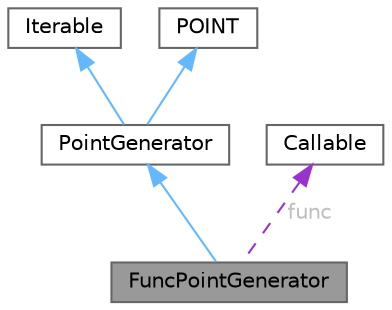 digraph "FuncPointGenerator"
{
 // LATEX_PDF_SIZE
  bgcolor="transparent";
  edge [fontname=Helvetica,fontsize=10,labelfontname=Helvetica,labelfontsize=10];
  node [fontname=Helvetica,fontsize=10,shape=box,height=0.2,width=0.4];
  Node1 [id="Node000001",label="FuncPointGenerator",height=0.2,width=0.4,color="gray40", fillcolor="grey60", style="filled", fontcolor="black",tooltip="Генератор на основе функции"];
  Node2 -> Node1 [id="edge1_Node000001_Node000002",dir="back",color="steelblue1",style="solid",tooltip=" "];
  Node2 [id="Node000002",label="PointGenerator",height=0.2,width=0.4,color="gray40", fillcolor="white", style="filled",URL="$classmodels_1_1PointGenerator_1_1PointGenerator.html",tooltip="Базовый класс генерирующий POINT."];
  Node3 -> Node2 [id="edge2_Node000002_Node000003",dir="back",color="steelblue1",style="solid",tooltip=" "];
  Node3 [id="Node000003",label="Iterable",height=0.2,width=0.4,color="gray40", fillcolor="white", style="filled",tooltip=" "];
  Node4 -> Node2 [id="edge3_Node000002_Node000004",dir="back",color="steelblue1",style="solid",tooltip=" "];
  Node4 [id="Node000004",label="POINT",height=0.2,width=0.4,color="gray40", fillcolor="white", style="filled",tooltip=" "];
  Node5 -> Node1 [id="edge4_Node000001_Node000005",dir="back",color="darkorchid3",style="dashed",tooltip=" ",label=" func",fontcolor="grey" ];
  Node5 [id="Node000005",label="Callable",height=0.2,width=0.4,color="gray40", fillcolor="white", style="filled",tooltip=" "];
}

